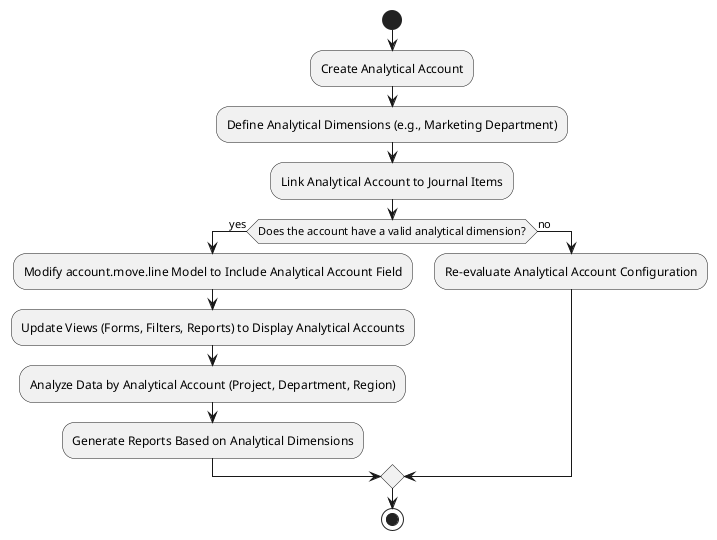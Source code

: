 @startuml
' Define Flowchart with Advanced Symbols

start
:Create Analytical Account;
:Define Analytical Dimensions (e.g., Marketing Department);
:Link Analytical Account to Journal Items;

' Decision
if (Does the account have a valid analytical dimension?) then (yes)
  :Modify account.move.line Model to Include Analytical Account Field;
  :Update Views (Forms, Filters, Reports) to Display Analytical Accounts;
  :Analyze Data by Analytical Account (Project, Department, Region);
  :Generate Reports Based on Analytical Dimensions;
else (no)
  :Re-evaluate Analytical Account Configuration;
endif

stop
@enduml
